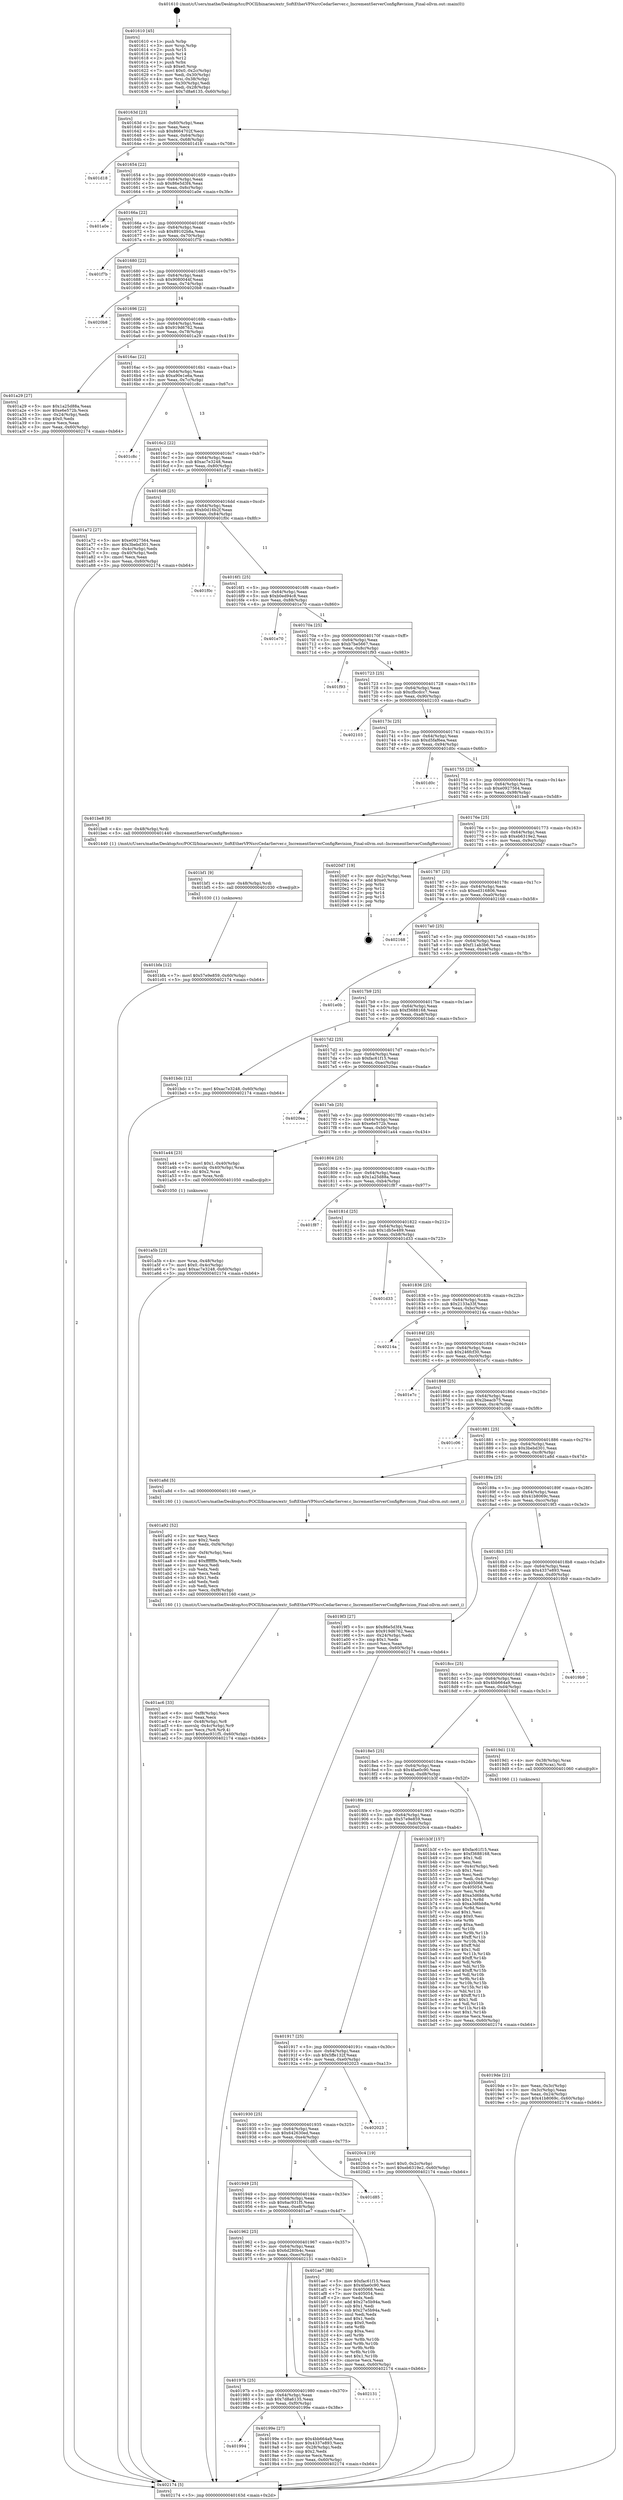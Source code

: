 digraph "0x401610" {
  label = "0x401610 (/mnt/c/Users/mathe/Desktop/tcc/POCII/binaries/extr_SoftEtherVPNsrcCedarServer.c_IncrementServerConfigRevision_Final-ollvm.out::main(0))"
  labelloc = "t"
  node[shape=record]

  Entry [label="",width=0.3,height=0.3,shape=circle,fillcolor=black,style=filled]
  "0x40163d" [label="{
     0x40163d [23]\l
     | [instrs]\l
     &nbsp;&nbsp;0x40163d \<+3\>: mov -0x60(%rbp),%eax\l
     &nbsp;&nbsp;0x401640 \<+2\>: mov %eax,%ecx\l
     &nbsp;&nbsp;0x401642 \<+6\>: sub $0x8664702f,%ecx\l
     &nbsp;&nbsp;0x401648 \<+3\>: mov %eax,-0x64(%rbp)\l
     &nbsp;&nbsp;0x40164b \<+3\>: mov %ecx,-0x68(%rbp)\l
     &nbsp;&nbsp;0x40164e \<+6\>: je 0000000000401d18 \<main+0x708\>\l
  }"]
  "0x401d18" [label="{
     0x401d18\l
  }", style=dashed]
  "0x401654" [label="{
     0x401654 [22]\l
     | [instrs]\l
     &nbsp;&nbsp;0x401654 \<+5\>: jmp 0000000000401659 \<main+0x49\>\l
     &nbsp;&nbsp;0x401659 \<+3\>: mov -0x64(%rbp),%eax\l
     &nbsp;&nbsp;0x40165c \<+5\>: sub $0x86e5d3f4,%eax\l
     &nbsp;&nbsp;0x401661 \<+3\>: mov %eax,-0x6c(%rbp)\l
     &nbsp;&nbsp;0x401664 \<+6\>: je 0000000000401a0e \<main+0x3fe\>\l
  }"]
  Exit [label="",width=0.3,height=0.3,shape=circle,fillcolor=black,style=filled,peripheries=2]
  "0x401a0e" [label="{
     0x401a0e\l
  }", style=dashed]
  "0x40166a" [label="{
     0x40166a [22]\l
     | [instrs]\l
     &nbsp;&nbsp;0x40166a \<+5\>: jmp 000000000040166f \<main+0x5f\>\l
     &nbsp;&nbsp;0x40166f \<+3\>: mov -0x64(%rbp),%eax\l
     &nbsp;&nbsp;0x401672 \<+5\>: sub $0x89102b8a,%eax\l
     &nbsp;&nbsp;0x401677 \<+3\>: mov %eax,-0x70(%rbp)\l
     &nbsp;&nbsp;0x40167a \<+6\>: je 0000000000401f7b \<main+0x96b\>\l
  }"]
  "0x401bfa" [label="{
     0x401bfa [12]\l
     | [instrs]\l
     &nbsp;&nbsp;0x401bfa \<+7\>: movl $0x57e9e859,-0x60(%rbp)\l
     &nbsp;&nbsp;0x401c01 \<+5\>: jmp 0000000000402174 \<main+0xb64\>\l
  }"]
  "0x401f7b" [label="{
     0x401f7b\l
  }", style=dashed]
  "0x401680" [label="{
     0x401680 [22]\l
     | [instrs]\l
     &nbsp;&nbsp;0x401680 \<+5\>: jmp 0000000000401685 \<main+0x75\>\l
     &nbsp;&nbsp;0x401685 \<+3\>: mov -0x64(%rbp),%eax\l
     &nbsp;&nbsp;0x401688 \<+5\>: sub $0x9080044f,%eax\l
     &nbsp;&nbsp;0x40168d \<+3\>: mov %eax,-0x74(%rbp)\l
     &nbsp;&nbsp;0x401690 \<+6\>: je 00000000004020b8 \<main+0xaa8\>\l
  }"]
  "0x401bf1" [label="{
     0x401bf1 [9]\l
     | [instrs]\l
     &nbsp;&nbsp;0x401bf1 \<+4\>: mov -0x48(%rbp),%rdi\l
     &nbsp;&nbsp;0x401bf5 \<+5\>: call 0000000000401030 \<free@plt\>\l
     | [calls]\l
     &nbsp;&nbsp;0x401030 \{1\} (unknown)\l
  }"]
  "0x4020b8" [label="{
     0x4020b8\l
  }", style=dashed]
  "0x401696" [label="{
     0x401696 [22]\l
     | [instrs]\l
     &nbsp;&nbsp;0x401696 \<+5\>: jmp 000000000040169b \<main+0x8b\>\l
     &nbsp;&nbsp;0x40169b \<+3\>: mov -0x64(%rbp),%eax\l
     &nbsp;&nbsp;0x40169e \<+5\>: sub $0x919d6762,%eax\l
     &nbsp;&nbsp;0x4016a3 \<+3\>: mov %eax,-0x78(%rbp)\l
     &nbsp;&nbsp;0x4016a6 \<+6\>: je 0000000000401a29 \<main+0x419\>\l
  }"]
  "0x401ac6" [label="{
     0x401ac6 [33]\l
     | [instrs]\l
     &nbsp;&nbsp;0x401ac6 \<+6\>: mov -0xf8(%rbp),%ecx\l
     &nbsp;&nbsp;0x401acc \<+3\>: imul %eax,%ecx\l
     &nbsp;&nbsp;0x401acf \<+4\>: mov -0x48(%rbp),%r8\l
     &nbsp;&nbsp;0x401ad3 \<+4\>: movslq -0x4c(%rbp),%r9\l
     &nbsp;&nbsp;0x401ad7 \<+4\>: mov %ecx,(%r8,%r9,4)\l
     &nbsp;&nbsp;0x401adb \<+7\>: movl $0x6ac931f5,-0x60(%rbp)\l
     &nbsp;&nbsp;0x401ae2 \<+5\>: jmp 0000000000402174 \<main+0xb64\>\l
  }"]
  "0x401a29" [label="{
     0x401a29 [27]\l
     | [instrs]\l
     &nbsp;&nbsp;0x401a29 \<+5\>: mov $0x1a25d88a,%eax\l
     &nbsp;&nbsp;0x401a2e \<+5\>: mov $0xe6e572b,%ecx\l
     &nbsp;&nbsp;0x401a33 \<+3\>: mov -0x24(%rbp),%edx\l
     &nbsp;&nbsp;0x401a36 \<+3\>: cmp $0x0,%edx\l
     &nbsp;&nbsp;0x401a39 \<+3\>: cmove %ecx,%eax\l
     &nbsp;&nbsp;0x401a3c \<+3\>: mov %eax,-0x60(%rbp)\l
     &nbsp;&nbsp;0x401a3f \<+5\>: jmp 0000000000402174 \<main+0xb64\>\l
  }"]
  "0x4016ac" [label="{
     0x4016ac [22]\l
     | [instrs]\l
     &nbsp;&nbsp;0x4016ac \<+5\>: jmp 00000000004016b1 \<main+0xa1\>\l
     &nbsp;&nbsp;0x4016b1 \<+3\>: mov -0x64(%rbp),%eax\l
     &nbsp;&nbsp;0x4016b4 \<+5\>: sub $0xa90e1e6a,%eax\l
     &nbsp;&nbsp;0x4016b9 \<+3\>: mov %eax,-0x7c(%rbp)\l
     &nbsp;&nbsp;0x4016bc \<+6\>: je 0000000000401c8c \<main+0x67c\>\l
  }"]
  "0x401a92" [label="{
     0x401a92 [52]\l
     | [instrs]\l
     &nbsp;&nbsp;0x401a92 \<+2\>: xor %ecx,%ecx\l
     &nbsp;&nbsp;0x401a94 \<+5\>: mov $0x2,%edx\l
     &nbsp;&nbsp;0x401a99 \<+6\>: mov %edx,-0xf4(%rbp)\l
     &nbsp;&nbsp;0x401a9f \<+1\>: cltd\l
     &nbsp;&nbsp;0x401aa0 \<+6\>: mov -0xf4(%rbp),%esi\l
     &nbsp;&nbsp;0x401aa6 \<+2\>: idiv %esi\l
     &nbsp;&nbsp;0x401aa8 \<+6\>: imul $0xfffffffe,%edx,%edx\l
     &nbsp;&nbsp;0x401aae \<+2\>: mov %ecx,%edi\l
     &nbsp;&nbsp;0x401ab0 \<+2\>: sub %edx,%edi\l
     &nbsp;&nbsp;0x401ab2 \<+2\>: mov %ecx,%edx\l
     &nbsp;&nbsp;0x401ab4 \<+3\>: sub $0x1,%edx\l
     &nbsp;&nbsp;0x401ab7 \<+2\>: add %edx,%edi\l
     &nbsp;&nbsp;0x401ab9 \<+2\>: sub %edi,%ecx\l
     &nbsp;&nbsp;0x401abb \<+6\>: mov %ecx,-0xf8(%rbp)\l
     &nbsp;&nbsp;0x401ac1 \<+5\>: call 0000000000401160 \<next_i\>\l
     | [calls]\l
     &nbsp;&nbsp;0x401160 \{1\} (/mnt/c/Users/mathe/Desktop/tcc/POCII/binaries/extr_SoftEtherVPNsrcCedarServer.c_IncrementServerConfigRevision_Final-ollvm.out::next_i)\l
  }"]
  "0x401c8c" [label="{
     0x401c8c\l
  }", style=dashed]
  "0x4016c2" [label="{
     0x4016c2 [22]\l
     | [instrs]\l
     &nbsp;&nbsp;0x4016c2 \<+5\>: jmp 00000000004016c7 \<main+0xb7\>\l
     &nbsp;&nbsp;0x4016c7 \<+3\>: mov -0x64(%rbp),%eax\l
     &nbsp;&nbsp;0x4016ca \<+5\>: sub $0xac7e3248,%eax\l
     &nbsp;&nbsp;0x4016cf \<+3\>: mov %eax,-0x80(%rbp)\l
     &nbsp;&nbsp;0x4016d2 \<+6\>: je 0000000000401a72 \<main+0x462\>\l
  }"]
  "0x401a5b" [label="{
     0x401a5b [23]\l
     | [instrs]\l
     &nbsp;&nbsp;0x401a5b \<+4\>: mov %rax,-0x48(%rbp)\l
     &nbsp;&nbsp;0x401a5f \<+7\>: movl $0x0,-0x4c(%rbp)\l
     &nbsp;&nbsp;0x401a66 \<+7\>: movl $0xac7e3248,-0x60(%rbp)\l
     &nbsp;&nbsp;0x401a6d \<+5\>: jmp 0000000000402174 \<main+0xb64\>\l
  }"]
  "0x401a72" [label="{
     0x401a72 [27]\l
     | [instrs]\l
     &nbsp;&nbsp;0x401a72 \<+5\>: mov $0xe0927564,%eax\l
     &nbsp;&nbsp;0x401a77 \<+5\>: mov $0x3bebd301,%ecx\l
     &nbsp;&nbsp;0x401a7c \<+3\>: mov -0x4c(%rbp),%edx\l
     &nbsp;&nbsp;0x401a7f \<+3\>: cmp -0x40(%rbp),%edx\l
     &nbsp;&nbsp;0x401a82 \<+3\>: cmovl %ecx,%eax\l
     &nbsp;&nbsp;0x401a85 \<+3\>: mov %eax,-0x60(%rbp)\l
     &nbsp;&nbsp;0x401a88 \<+5\>: jmp 0000000000402174 \<main+0xb64\>\l
  }"]
  "0x4016d8" [label="{
     0x4016d8 [25]\l
     | [instrs]\l
     &nbsp;&nbsp;0x4016d8 \<+5\>: jmp 00000000004016dd \<main+0xcd\>\l
     &nbsp;&nbsp;0x4016dd \<+3\>: mov -0x64(%rbp),%eax\l
     &nbsp;&nbsp;0x4016e0 \<+5\>: sub $0xb0d16b2f,%eax\l
     &nbsp;&nbsp;0x4016e5 \<+6\>: mov %eax,-0x84(%rbp)\l
     &nbsp;&nbsp;0x4016eb \<+6\>: je 0000000000401f0c \<main+0x8fc\>\l
  }"]
  "0x4019de" [label="{
     0x4019de [21]\l
     | [instrs]\l
     &nbsp;&nbsp;0x4019de \<+3\>: mov %eax,-0x3c(%rbp)\l
     &nbsp;&nbsp;0x4019e1 \<+3\>: mov -0x3c(%rbp),%eax\l
     &nbsp;&nbsp;0x4019e4 \<+3\>: mov %eax,-0x24(%rbp)\l
     &nbsp;&nbsp;0x4019e7 \<+7\>: movl $0x41b8069c,-0x60(%rbp)\l
     &nbsp;&nbsp;0x4019ee \<+5\>: jmp 0000000000402174 \<main+0xb64\>\l
  }"]
  "0x401f0c" [label="{
     0x401f0c\l
  }", style=dashed]
  "0x4016f1" [label="{
     0x4016f1 [25]\l
     | [instrs]\l
     &nbsp;&nbsp;0x4016f1 \<+5\>: jmp 00000000004016f6 \<main+0xe6\>\l
     &nbsp;&nbsp;0x4016f6 \<+3\>: mov -0x64(%rbp),%eax\l
     &nbsp;&nbsp;0x4016f9 \<+5\>: sub $0xb0ed94c8,%eax\l
     &nbsp;&nbsp;0x4016fe \<+6\>: mov %eax,-0x88(%rbp)\l
     &nbsp;&nbsp;0x401704 \<+6\>: je 0000000000401e70 \<main+0x860\>\l
  }"]
  "0x401610" [label="{
     0x401610 [45]\l
     | [instrs]\l
     &nbsp;&nbsp;0x401610 \<+1\>: push %rbp\l
     &nbsp;&nbsp;0x401611 \<+3\>: mov %rsp,%rbp\l
     &nbsp;&nbsp;0x401614 \<+2\>: push %r15\l
     &nbsp;&nbsp;0x401616 \<+2\>: push %r14\l
     &nbsp;&nbsp;0x401618 \<+2\>: push %r12\l
     &nbsp;&nbsp;0x40161a \<+1\>: push %rbx\l
     &nbsp;&nbsp;0x40161b \<+7\>: sub $0xe0,%rsp\l
     &nbsp;&nbsp;0x401622 \<+7\>: movl $0x0,-0x2c(%rbp)\l
     &nbsp;&nbsp;0x401629 \<+3\>: mov %edi,-0x30(%rbp)\l
     &nbsp;&nbsp;0x40162c \<+4\>: mov %rsi,-0x38(%rbp)\l
     &nbsp;&nbsp;0x401630 \<+3\>: mov -0x30(%rbp),%edi\l
     &nbsp;&nbsp;0x401633 \<+3\>: mov %edi,-0x28(%rbp)\l
     &nbsp;&nbsp;0x401636 \<+7\>: movl $0x7d8a6135,-0x60(%rbp)\l
  }"]
  "0x401e70" [label="{
     0x401e70\l
  }", style=dashed]
  "0x40170a" [label="{
     0x40170a [25]\l
     | [instrs]\l
     &nbsp;&nbsp;0x40170a \<+5\>: jmp 000000000040170f \<main+0xff\>\l
     &nbsp;&nbsp;0x40170f \<+3\>: mov -0x64(%rbp),%eax\l
     &nbsp;&nbsp;0x401712 \<+5\>: sub $0xb7be5667,%eax\l
     &nbsp;&nbsp;0x401717 \<+6\>: mov %eax,-0x8c(%rbp)\l
     &nbsp;&nbsp;0x40171d \<+6\>: je 0000000000401f93 \<main+0x983\>\l
  }"]
  "0x402174" [label="{
     0x402174 [5]\l
     | [instrs]\l
     &nbsp;&nbsp;0x402174 \<+5\>: jmp 000000000040163d \<main+0x2d\>\l
  }"]
  "0x401f93" [label="{
     0x401f93\l
  }", style=dashed]
  "0x401723" [label="{
     0x401723 [25]\l
     | [instrs]\l
     &nbsp;&nbsp;0x401723 \<+5\>: jmp 0000000000401728 \<main+0x118\>\l
     &nbsp;&nbsp;0x401728 \<+3\>: mov -0x64(%rbp),%eax\l
     &nbsp;&nbsp;0x40172b \<+5\>: sub $0xcfbcdcc7,%eax\l
     &nbsp;&nbsp;0x401730 \<+6\>: mov %eax,-0x90(%rbp)\l
     &nbsp;&nbsp;0x401736 \<+6\>: je 0000000000402103 \<main+0xaf3\>\l
  }"]
  "0x401994" [label="{
     0x401994\l
  }", style=dashed]
  "0x402103" [label="{
     0x402103\l
  }", style=dashed]
  "0x40173c" [label="{
     0x40173c [25]\l
     | [instrs]\l
     &nbsp;&nbsp;0x40173c \<+5\>: jmp 0000000000401741 \<main+0x131\>\l
     &nbsp;&nbsp;0x401741 \<+3\>: mov -0x64(%rbp),%eax\l
     &nbsp;&nbsp;0x401744 \<+5\>: sub $0xd5faf6ea,%eax\l
     &nbsp;&nbsp;0x401749 \<+6\>: mov %eax,-0x94(%rbp)\l
     &nbsp;&nbsp;0x40174f \<+6\>: je 0000000000401d0c \<main+0x6fc\>\l
  }"]
  "0x40199e" [label="{
     0x40199e [27]\l
     | [instrs]\l
     &nbsp;&nbsp;0x40199e \<+5\>: mov $0x4bb664a9,%eax\l
     &nbsp;&nbsp;0x4019a3 \<+5\>: mov $0x4337e893,%ecx\l
     &nbsp;&nbsp;0x4019a8 \<+3\>: mov -0x28(%rbp),%edx\l
     &nbsp;&nbsp;0x4019ab \<+3\>: cmp $0x2,%edx\l
     &nbsp;&nbsp;0x4019ae \<+3\>: cmovne %ecx,%eax\l
     &nbsp;&nbsp;0x4019b1 \<+3\>: mov %eax,-0x60(%rbp)\l
     &nbsp;&nbsp;0x4019b4 \<+5\>: jmp 0000000000402174 \<main+0xb64\>\l
  }"]
  "0x401d0c" [label="{
     0x401d0c\l
  }", style=dashed]
  "0x401755" [label="{
     0x401755 [25]\l
     | [instrs]\l
     &nbsp;&nbsp;0x401755 \<+5\>: jmp 000000000040175a \<main+0x14a\>\l
     &nbsp;&nbsp;0x40175a \<+3\>: mov -0x64(%rbp),%eax\l
     &nbsp;&nbsp;0x40175d \<+5\>: sub $0xe0927564,%eax\l
     &nbsp;&nbsp;0x401762 \<+6\>: mov %eax,-0x98(%rbp)\l
     &nbsp;&nbsp;0x401768 \<+6\>: je 0000000000401be8 \<main+0x5d8\>\l
  }"]
  "0x40197b" [label="{
     0x40197b [25]\l
     | [instrs]\l
     &nbsp;&nbsp;0x40197b \<+5\>: jmp 0000000000401980 \<main+0x370\>\l
     &nbsp;&nbsp;0x401980 \<+3\>: mov -0x64(%rbp),%eax\l
     &nbsp;&nbsp;0x401983 \<+5\>: sub $0x7d8a6135,%eax\l
     &nbsp;&nbsp;0x401988 \<+6\>: mov %eax,-0xf0(%rbp)\l
     &nbsp;&nbsp;0x40198e \<+6\>: je 000000000040199e \<main+0x38e\>\l
  }"]
  "0x401be8" [label="{
     0x401be8 [9]\l
     | [instrs]\l
     &nbsp;&nbsp;0x401be8 \<+4\>: mov -0x48(%rbp),%rdi\l
     &nbsp;&nbsp;0x401bec \<+5\>: call 0000000000401440 \<IncrementServerConfigRevision\>\l
     | [calls]\l
     &nbsp;&nbsp;0x401440 \{1\} (/mnt/c/Users/mathe/Desktop/tcc/POCII/binaries/extr_SoftEtherVPNsrcCedarServer.c_IncrementServerConfigRevision_Final-ollvm.out::IncrementServerConfigRevision)\l
  }"]
  "0x40176e" [label="{
     0x40176e [25]\l
     | [instrs]\l
     &nbsp;&nbsp;0x40176e \<+5\>: jmp 0000000000401773 \<main+0x163\>\l
     &nbsp;&nbsp;0x401773 \<+3\>: mov -0x64(%rbp),%eax\l
     &nbsp;&nbsp;0x401776 \<+5\>: sub $0xeb6319e2,%eax\l
     &nbsp;&nbsp;0x40177b \<+6\>: mov %eax,-0x9c(%rbp)\l
     &nbsp;&nbsp;0x401781 \<+6\>: je 00000000004020d7 \<main+0xac7\>\l
  }"]
  "0x402131" [label="{
     0x402131\l
  }", style=dashed]
  "0x4020d7" [label="{
     0x4020d7 [19]\l
     | [instrs]\l
     &nbsp;&nbsp;0x4020d7 \<+3\>: mov -0x2c(%rbp),%eax\l
     &nbsp;&nbsp;0x4020da \<+7\>: add $0xe0,%rsp\l
     &nbsp;&nbsp;0x4020e1 \<+1\>: pop %rbx\l
     &nbsp;&nbsp;0x4020e2 \<+2\>: pop %r12\l
     &nbsp;&nbsp;0x4020e4 \<+2\>: pop %r14\l
     &nbsp;&nbsp;0x4020e6 \<+2\>: pop %r15\l
     &nbsp;&nbsp;0x4020e8 \<+1\>: pop %rbp\l
     &nbsp;&nbsp;0x4020e9 \<+1\>: ret\l
  }"]
  "0x401787" [label="{
     0x401787 [25]\l
     | [instrs]\l
     &nbsp;&nbsp;0x401787 \<+5\>: jmp 000000000040178c \<main+0x17c\>\l
     &nbsp;&nbsp;0x40178c \<+3\>: mov -0x64(%rbp),%eax\l
     &nbsp;&nbsp;0x40178f \<+5\>: sub $0xed316806,%eax\l
     &nbsp;&nbsp;0x401794 \<+6\>: mov %eax,-0xa0(%rbp)\l
     &nbsp;&nbsp;0x40179a \<+6\>: je 0000000000402168 \<main+0xb58\>\l
  }"]
  "0x401962" [label="{
     0x401962 [25]\l
     | [instrs]\l
     &nbsp;&nbsp;0x401962 \<+5\>: jmp 0000000000401967 \<main+0x357\>\l
     &nbsp;&nbsp;0x401967 \<+3\>: mov -0x64(%rbp),%eax\l
     &nbsp;&nbsp;0x40196a \<+5\>: sub $0x6d280b4c,%eax\l
     &nbsp;&nbsp;0x40196f \<+6\>: mov %eax,-0xec(%rbp)\l
     &nbsp;&nbsp;0x401975 \<+6\>: je 0000000000402131 \<main+0xb21\>\l
  }"]
  "0x402168" [label="{
     0x402168\l
  }", style=dashed]
  "0x4017a0" [label="{
     0x4017a0 [25]\l
     | [instrs]\l
     &nbsp;&nbsp;0x4017a0 \<+5\>: jmp 00000000004017a5 \<main+0x195\>\l
     &nbsp;&nbsp;0x4017a5 \<+3\>: mov -0x64(%rbp),%eax\l
     &nbsp;&nbsp;0x4017a8 \<+5\>: sub $0xf11ab3b6,%eax\l
     &nbsp;&nbsp;0x4017ad \<+6\>: mov %eax,-0xa4(%rbp)\l
     &nbsp;&nbsp;0x4017b3 \<+6\>: je 0000000000401e0b \<main+0x7fb\>\l
  }"]
  "0x401ae7" [label="{
     0x401ae7 [88]\l
     | [instrs]\l
     &nbsp;&nbsp;0x401ae7 \<+5\>: mov $0xfac61f15,%eax\l
     &nbsp;&nbsp;0x401aec \<+5\>: mov $0x4fae0c90,%ecx\l
     &nbsp;&nbsp;0x401af1 \<+7\>: mov 0x405068,%edx\l
     &nbsp;&nbsp;0x401af8 \<+7\>: mov 0x405054,%esi\l
     &nbsp;&nbsp;0x401aff \<+2\>: mov %edx,%edi\l
     &nbsp;&nbsp;0x401b01 \<+6\>: add $0x27e5b94a,%edi\l
     &nbsp;&nbsp;0x401b07 \<+3\>: sub $0x1,%edi\l
     &nbsp;&nbsp;0x401b0a \<+6\>: sub $0x27e5b94a,%edi\l
     &nbsp;&nbsp;0x401b10 \<+3\>: imul %edi,%edx\l
     &nbsp;&nbsp;0x401b13 \<+3\>: and $0x1,%edx\l
     &nbsp;&nbsp;0x401b16 \<+3\>: cmp $0x0,%edx\l
     &nbsp;&nbsp;0x401b19 \<+4\>: sete %r8b\l
     &nbsp;&nbsp;0x401b1d \<+3\>: cmp $0xa,%esi\l
     &nbsp;&nbsp;0x401b20 \<+4\>: setl %r9b\l
     &nbsp;&nbsp;0x401b24 \<+3\>: mov %r8b,%r10b\l
     &nbsp;&nbsp;0x401b27 \<+3\>: and %r9b,%r10b\l
     &nbsp;&nbsp;0x401b2a \<+3\>: xor %r9b,%r8b\l
     &nbsp;&nbsp;0x401b2d \<+3\>: or %r8b,%r10b\l
     &nbsp;&nbsp;0x401b30 \<+4\>: test $0x1,%r10b\l
     &nbsp;&nbsp;0x401b34 \<+3\>: cmovne %ecx,%eax\l
     &nbsp;&nbsp;0x401b37 \<+3\>: mov %eax,-0x60(%rbp)\l
     &nbsp;&nbsp;0x401b3a \<+5\>: jmp 0000000000402174 \<main+0xb64\>\l
  }"]
  "0x401e0b" [label="{
     0x401e0b\l
  }", style=dashed]
  "0x4017b9" [label="{
     0x4017b9 [25]\l
     | [instrs]\l
     &nbsp;&nbsp;0x4017b9 \<+5\>: jmp 00000000004017be \<main+0x1ae\>\l
     &nbsp;&nbsp;0x4017be \<+3\>: mov -0x64(%rbp),%eax\l
     &nbsp;&nbsp;0x4017c1 \<+5\>: sub $0xf3688168,%eax\l
     &nbsp;&nbsp;0x4017c6 \<+6\>: mov %eax,-0xa8(%rbp)\l
     &nbsp;&nbsp;0x4017cc \<+6\>: je 0000000000401bdc \<main+0x5cc\>\l
  }"]
  "0x401949" [label="{
     0x401949 [25]\l
     | [instrs]\l
     &nbsp;&nbsp;0x401949 \<+5\>: jmp 000000000040194e \<main+0x33e\>\l
     &nbsp;&nbsp;0x40194e \<+3\>: mov -0x64(%rbp),%eax\l
     &nbsp;&nbsp;0x401951 \<+5\>: sub $0x6ac931f5,%eax\l
     &nbsp;&nbsp;0x401956 \<+6\>: mov %eax,-0xe8(%rbp)\l
     &nbsp;&nbsp;0x40195c \<+6\>: je 0000000000401ae7 \<main+0x4d7\>\l
  }"]
  "0x401bdc" [label="{
     0x401bdc [12]\l
     | [instrs]\l
     &nbsp;&nbsp;0x401bdc \<+7\>: movl $0xac7e3248,-0x60(%rbp)\l
     &nbsp;&nbsp;0x401be3 \<+5\>: jmp 0000000000402174 \<main+0xb64\>\l
  }"]
  "0x4017d2" [label="{
     0x4017d2 [25]\l
     | [instrs]\l
     &nbsp;&nbsp;0x4017d2 \<+5\>: jmp 00000000004017d7 \<main+0x1c7\>\l
     &nbsp;&nbsp;0x4017d7 \<+3\>: mov -0x64(%rbp),%eax\l
     &nbsp;&nbsp;0x4017da \<+5\>: sub $0xfac61f15,%eax\l
     &nbsp;&nbsp;0x4017df \<+6\>: mov %eax,-0xac(%rbp)\l
     &nbsp;&nbsp;0x4017e5 \<+6\>: je 00000000004020ea \<main+0xada\>\l
  }"]
  "0x401d85" [label="{
     0x401d85\l
  }", style=dashed]
  "0x4020ea" [label="{
     0x4020ea\l
  }", style=dashed]
  "0x4017eb" [label="{
     0x4017eb [25]\l
     | [instrs]\l
     &nbsp;&nbsp;0x4017eb \<+5\>: jmp 00000000004017f0 \<main+0x1e0\>\l
     &nbsp;&nbsp;0x4017f0 \<+3\>: mov -0x64(%rbp),%eax\l
     &nbsp;&nbsp;0x4017f3 \<+5\>: sub $0xe6e572b,%eax\l
     &nbsp;&nbsp;0x4017f8 \<+6\>: mov %eax,-0xb0(%rbp)\l
     &nbsp;&nbsp;0x4017fe \<+6\>: je 0000000000401a44 \<main+0x434\>\l
  }"]
  "0x401930" [label="{
     0x401930 [25]\l
     | [instrs]\l
     &nbsp;&nbsp;0x401930 \<+5\>: jmp 0000000000401935 \<main+0x325\>\l
     &nbsp;&nbsp;0x401935 \<+3\>: mov -0x64(%rbp),%eax\l
     &nbsp;&nbsp;0x401938 \<+5\>: sub $0x642630ed,%eax\l
     &nbsp;&nbsp;0x40193d \<+6\>: mov %eax,-0xe4(%rbp)\l
     &nbsp;&nbsp;0x401943 \<+6\>: je 0000000000401d85 \<main+0x775\>\l
  }"]
  "0x401a44" [label="{
     0x401a44 [23]\l
     | [instrs]\l
     &nbsp;&nbsp;0x401a44 \<+7\>: movl $0x1,-0x40(%rbp)\l
     &nbsp;&nbsp;0x401a4b \<+4\>: movslq -0x40(%rbp),%rax\l
     &nbsp;&nbsp;0x401a4f \<+4\>: shl $0x2,%rax\l
     &nbsp;&nbsp;0x401a53 \<+3\>: mov %rax,%rdi\l
     &nbsp;&nbsp;0x401a56 \<+5\>: call 0000000000401050 \<malloc@plt\>\l
     | [calls]\l
     &nbsp;&nbsp;0x401050 \{1\} (unknown)\l
  }"]
  "0x401804" [label="{
     0x401804 [25]\l
     | [instrs]\l
     &nbsp;&nbsp;0x401804 \<+5\>: jmp 0000000000401809 \<main+0x1f9\>\l
     &nbsp;&nbsp;0x401809 \<+3\>: mov -0x64(%rbp),%eax\l
     &nbsp;&nbsp;0x40180c \<+5\>: sub $0x1a25d88a,%eax\l
     &nbsp;&nbsp;0x401811 \<+6\>: mov %eax,-0xb4(%rbp)\l
     &nbsp;&nbsp;0x401817 \<+6\>: je 0000000000401f87 \<main+0x977\>\l
  }"]
  "0x402023" [label="{
     0x402023\l
  }", style=dashed]
  "0x401f87" [label="{
     0x401f87\l
  }", style=dashed]
  "0x40181d" [label="{
     0x40181d [25]\l
     | [instrs]\l
     &nbsp;&nbsp;0x40181d \<+5\>: jmp 0000000000401822 \<main+0x212\>\l
     &nbsp;&nbsp;0x401822 \<+3\>: mov -0x64(%rbp),%eax\l
     &nbsp;&nbsp;0x401825 \<+5\>: sub $0x1db5e489,%eax\l
     &nbsp;&nbsp;0x40182a \<+6\>: mov %eax,-0xb8(%rbp)\l
     &nbsp;&nbsp;0x401830 \<+6\>: je 0000000000401d33 \<main+0x723\>\l
  }"]
  "0x401917" [label="{
     0x401917 [25]\l
     | [instrs]\l
     &nbsp;&nbsp;0x401917 \<+5\>: jmp 000000000040191c \<main+0x30c\>\l
     &nbsp;&nbsp;0x40191c \<+3\>: mov -0x64(%rbp),%eax\l
     &nbsp;&nbsp;0x40191f \<+5\>: sub $0x5ffe132f,%eax\l
     &nbsp;&nbsp;0x401924 \<+6\>: mov %eax,-0xe0(%rbp)\l
     &nbsp;&nbsp;0x40192a \<+6\>: je 0000000000402023 \<main+0xa13\>\l
  }"]
  "0x401d33" [label="{
     0x401d33\l
  }", style=dashed]
  "0x401836" [label="{
     0x401836 [25]\l
     | [instrs]\l
     &nbsp;&nbsp;0x401836 \<+5\>: jmp 000000000040183b \<main+0x22b\>\l
     &nbsp;&nbsp;0x40183b \<+3\>: mov -0x64(%rbp),%eax\l
     &nbsp;&nbsp;0x40183e \<+5\>: sub $0x2133a33f,%eax\l
     &nbsp;&nbsp;0x401843 \<+6\>: mov %eax,-0xbc(%rbp)\l
     &nbsp;&nbsp;0x401849 \<+6\>: je 000000000040214a \<main+0xb3a\>\l
  }"]
  "0x4020c4" [label="{
     0x4020c4 [19]\l
     | [instrs]\l
     &nbsp;&nbsp;0x4020c4 \<+7\>: movl $0x0,-0x2c(%rbp)\l
     &nbsp;&nbsp;0x4020cb \<+7\>: movl $0xeb6319e2,-0x60(%rbp)\l
     &nbsp;&nbsp;0x4020d2 \<+5\>: jmp 0000000000402174 \<main+0xb64\>\l
  }"]
  "0x40214a" [label="{
     0x40214a\l
  }", style=dashed]
  "0x40184f" [label="{
     0x40184f [25]\l
     | [instrs]\l
     &nbsp;&nbsp;0x40184f \<+5\>: jmp 0000000000401854 \<main+0x244\>\l
     &nbsp;&nbsp;0x401854 \<+3\>: mov -0x64(%rbp),%eax\l
     &nbsp;&nbsp;0x401857 \<+5\>: sub $0x246fcf30,%eax\l
     &nbsp;&nbsp;0x40185c \<+6\>: mov %eax,-0xc0(%rbp)\l
     &nbsp;&nbsp;0x401862 \<+6\>: je 0000000000401e7c \<main+0x86c\>\l
  }"]
  "0x4018fe" [label="{
     0x4018fe [25]\l
     | [instrs]\l
     &nbsp;&nbsp;0x4018fe \<+5\>: jmp 0000000000401903 \<main+0x2f3\>\l
     &nbsp;&nbsp;0x401903 \<+3\>: mov -0x64(%rbp),%eax\l
     &nbsp;&nbsp;0x401906 \<+5\>: sub $0x57e9e859,%eax\l
     &nbsp;&nbsp;0x40190b \<+6\>: mov %eax,-0xdc(%rbp)\l
     &nbsp;&nbsp;0x401911 \<+6\>: je 00000000004020c4 \<main+0xab4\>\l
  }"]
  "0x401e7c" [label="{
     0x401e7c\l
  }", style=dashed]
  "0x401868" [label="{
     0x401868 [25]\l
     | [instrs]\l
     &nbsp;&nbsp;0x401868 \<+5\>: jmp 000000000040186d \<main+0x25d\>\l
     &nbsp;&nbsp;0x40186d \<+3\>: mov -0x64(%rbp),%eax\l
     &nbsp;&nbsp;0x401870 \<+5\>: sub $0x2beacb75,%eax\l
     &nbsp;&nbsp;0x401875 \<+6\>: mov %eax,-0xc4(%rbp)\l
     &nbsp;&nbsp;0x40187b \<+6\>: je 0000000000401c06 \<main+0x5f6\>\l
  }"]
  "0x401b3f" [label="{
     0x401b3f [157]\l
     | [instrs]\l
     &nbsp;&nbsp;0x401b3f \<+5\>: mov $0xfac61f15,%eax\l
     &nbsp;&nbsp;0x401b44 \<+5\>: mov $0xf3688168,%ecx\l
     &nbsp;&nbsp;0x401b49 \<+2\>: mov $0x1,%dl\l
     &nbsp;&nbsp;0x401b4b \<+2\>: xor %esi,%esi\l
     &nbsp;&nbsp;0x401b4d \<+3\>: mov -0x4c(%rbp),%edi\l
     &nbsp;&nbsp;0x401b50 \<+3\>: sub $0x1,%esi\l
     &nbsp;&nbsp;0x401b53 \<+2\>: sub %esi,%edi\l
     &nbsp;&nbsp;0x401b55 \<+3\>: mov %edi,-0x4c(%rbp)\l
     &nbsp;&nbsp;0x401b58 \<+7\>: mov 0x405068,%esi\l
     &nbsp;&nbsp;0x401b5f \<+7\>: mov 0x405054,%edi\l
     &nbsp;&nbsp;0x401b66 \<+3\>: mov %esi,%r8d\l
     &nbsp;&nbsp;0x401b69 \<+7\>: add $0xa3d6bb8a,%r8d\l
     &nbsp;&nbsp;0x401b70 \<+4\>: sub $0x1,%r8d\l
     &nbsp;&nbsp;0x401b74 \<+7\>: sub $0xa3d6bb8a,%r8d\l
     &nbsp;&nbsp;0x401b7b \<+4\>: imul %r8d,%esi\l
     &nbsp;&nbsp;0x401b7f \<+3\>: and $0x1,%esi\l
     &nbsp;&nbsp;0x401b82 \<+3\>: cmp $0x0,%esi\l
     &nbsp;&nbsp;0x401b85 \<+4\>: sete %r9b\l
     &nbsp;&nbsp;0x401b89 \<+3\>: cmp $0xa,%edi\l
     &nbsp;&nbsp;0x401b8c \<+4\>: setl %r10b\l
     &nbsp;&nbsp;0x401b90 \<+3\>: mov %r9b,%r11b\l
     &nbsp;&nbsp;0x401b93 \<+4\>: xor $0xff,%r11b\l
     &nbsp;&nbsp;0x401b97 \<+3\>: mov %r10b,%bl\l
     &nbsp;&nbsp;0x401b9a \<+3\>: xor $0xff,%bl\l
     &nbsp;&nbsp;0x401b9d \<+3\>: xor $0x1,%dl\l
     &nbsp;&nbsp;0x401ba0 \<+3\>: mov %r11b,%r14b\l
     &nbsp;&nbsp;0x401ba3 \<+4\>: and $0xff,%r14b\l
     &nbsp;&nbsp;0x401ba7 \<+3\>: and %dl,%r9b\l
     &nbsp;&nbsp;0x401baa \<+3\>: mov %bl,%r15b\l
     &nbsp;&nbsp;0x401bad \<+4\>: and $0xff,%r15b\l
     &nbsp;&nbsp;0x401bb1 \<+3\>: and %dl,%r10b\l
     &nbsp;&nbsp;0x401bb4 \<+3\>: or %r9b,%r14b\l
     &nbsp;&nbsp;0x401bb7 \<+3\>: or %r10b,%r15b\l
     &nbsp;&nbsp;0x401bba \<+3\>: xor %r15b,%r14b\l
     &nbsp;&nbsp;0x401bbd \<+3\>: or %bl,%r11b\l
     &nbsp;&nbsp;0x401bc0 \<+4\>: xor $0xff,%r11b\l
     &nbsp;&nbsp;0x401bc4 \<+3\>: or $0x1,%dl\l
     &nbsp;&nbsp;0x401bc7 \<+3\>: and %dl,%r11b\l
     &nbsp;&nbsp;0x401bca \<+3\>: or %r11b,%r14b\l
     &nbsp;&nbsp;0x401bcd \<+4\>: test $0x1,%r14b\l
     &nbsp;&nbsp;0x401bd1 \<+3\>: cmovne %ecx,%eax\l
     &nbsp;&nbsp;0x401bd4 \<+3\>: mov %eax,-0x60(%rbp)\l
     &nbsp;&nbsp;0x401bd7 \<+5\>: jmp 0000000000402174 \<main+0xb64\>\l
  }"]
  "0x401c06" [label="{
     0x401c06\l
  }", style=dashed]
  "0x401881" [label="{
     0x401881 [25]\l
     | [instrs]\l
     &nbsp;&nbsp;0x401881 \<+5\>: jmp 0000000000401886 \<main+0x276\>\l
     &nbsp;&nbsp;0x401886 \<+3\>: mov -0x64(%rbp),%eax\l
     &nbsp;&nbsp;0x401889 \<+5\>: sub $0x3bebd301,%eax\l
     &nbsp;&nbsp;0x40188e \<+6\>: mov %eax,-0xc8(%rbp)\l
     &nbsp;&nbsp;0x401894 \<+6\>: je 0000000000401a8d \<main+0x47d\>\l
  }"]
  "0x4018e5" [label="{
     0x4018e5 [25]\l
     | [instrs]\l
     &nbsp;&nbsp;0x4018e5 \<+5\>: jmp 00000000004018ea \<main+0x2da\>\l
     &nbsp;&nbsp;0x4018ea \<+3\>: mov -0x64(%rbp),%eax\l
     &nbsp;&nbsp;0x4018ed \<+5\>: sub $0x4fae0c90,%eax\l
     &nbsp;&nbsp;0x4018f2 \<+6\>: mov %eax,-0xd8(%rbp)\l
     &nbsp;&nbsp;0x4018f8 \<+6\>: je 0000000000401b3f \<main+0x52f\>\l
  }"]
  "0x401a8d" [label="{
     0x401a8d [5]\l
     | [instrs]\l
     &nbsp;&nbsp;0x401a8d \<+5\>: call 0000000000401160 \<next_i\>\l
     | [calls]\l
     &nbsp;&nbsp;0x401160 \{1\} (/mnt/c/Users/mathe/Desktop/tcc/POCII/binaries/extr_SoftEtherVPNsrcCedarServer.c_IncrementServerConfigRevision_Final-ollvm.out::next_i)\l
  }"]
  "0x40189a" [label="{
     0x40189a [25]\l
     | [instrs]\l
     &nbsp;&nbsp;0x40189a \<+5\>: jmp 000000000040189f \<main+0x28f\>\l
     &nbsp;&nbsp;0x40189f \<+3\>: mov -0x64(%rbp),%eax\l
     &nbsp;&nbsp;0x4018a2 \<+5\>: sub $0x41b8069c,%eax\l
     &nbsp;&nbsp;0x4018a7 \<+6\>: mov %eax,-0xcc(%rbp)\l
     &nbsp;&nbsp;0x4018ad \<+6\>: je 00000000004019f3 \<main+0x3e3\>\l
  }"]
  "0x4019d1" [label="{
     0x4019d1 [13]\l
     | [instrs]\l
     &nbsp;&nbsp;0x4019d1 \<+4\>: mov -0x38(%rbp),%rax\l
     &nbsp;&nbsp;0x4019d5 \<+4\>: mov 0x8(%rax),%rdi\l
     &nbsp;&nbsp;0x4019d9 \<+5\>: call 0000000000401060 \<atoi@plt\>\l
     | [calls]\l
     &nbsp;&nbsp;0x401060 \{1\} (unknown)\l
  }"]
  "0x4019f3" [label="{
     0x4019f3 [27]\l
     | [instrs]\l
     &nbsp;&nbsp;0x4019f3 \<+5\>: mov $0x86e5d3f4,%eax\l
     &nbsp;&nbsp;0x4019f8 \<+5\>: mov $0x919d6762,%ecx\l
     &nbsp;&nbsp;0x4019fd \<+3\>: mov -0x24(%rbp),%edx\l
     &nbsp;&nbsp;0x401a00 \<+3\>: cmp $0x1,%edx\l
     &nbsp;&nbsp;0x401a03 \<+3\>: cmovl %ecx,%eax\l
     &nbsp;&nbsp;0x401a06 \<+3\>: mov %eax,-0x60(%rbp)\l
     &nbsp;&nbsp;0x401a09 \<+5\>: jmp 0000000000402174 \<main+0xb64\>\l
  }"]
  "0x4018b3" [label="{
     0x4018b3 [25]\l
     | [instrs]\l
     &nbsp;&nbsp;0x4018b3 \<+5\>: jmp 00000000004018b8 \<main+0x2a8\>\l
     &nbsp;&nbsp;0x4018b8 \<+3\>: mov -0x64(%rbp),%eax\l
     &nbsp;&nbsp;0x4018bb \<+5\>: sub $0x4337e893,%eax\l
     &nbsp;&nbsp;0x4018c0 \<+6\>: mov %eax,-0xd0(%rbp)\l
     &nbsp;&nbsp;0x4018c6 \<+6\>: je 00000000004019b9 \<main+0x3a9\>\l
  }"]
  "0x4018cc" [label="{
     0x4018cc [25]\l
     | [instrs]\l
     &nbsp;&nbsp;0x4018cc \<+5\>: jmp 00000000004018d1 \<main+0x2c1\>\l
     &nbsp;&nbsp;0x4018d1 \<+3\>: mov -0x64(%rbp),%eax\l
     &nbsp;&nbsp;0x4018d4 \<+5\>: sub $0x4bb664a9,%eax\l
     &nbsp;&nbsp;0x4018d9 \<+6\>: mov %eax,-0xd4(%rbp)\l
     &nbsp;&nbsp;0x4018df \<+6\>: je 00000000004019d1 \<main+0x3c1\>\l
  }"]
  "0x4019b9" [label="{
     0x4019b9\l
  }", style=dashed]
  Entry -> "0x401610" [label=" 1"]
  "0x40163d" -> "0x401d18" [label=" 0"]
  "0x40163d" -> "0x401654" [label=" 14"]
  "0x4020d7" -> Exit [label=" 1"]
  "0x401654" -> "0x401a0e" [label=" 0"]
  "0x401654" -> "0x40166a" [label=" 14"]
  "0x4020c4" -> "0x402174" [label=" 1"]
  "0x40166a" -> "0x401f7b" [label=" 0"]
  "0x40166a" -> "0x401680" [label=" 14"]
  "0x401bfa" -> "0x402174" [label=" 1"]
  "0x401680" -> "0x4020b8" [label=" 0"]
  "0x401680" -> "0x401696" [label=" 14"]
  "0x401bf1" -> "0x401bfa" [label=" 1"]
  "0x401696" -> "0x401a29" [label=" 1"]
  "0x401696" -> "0x4016ac" [label=" 13"]
  "0x401be8" -> "0x401bf1" [label=" 1"]
  "0x4016ac" -> "0x401c8c" [label=" 0"]
  "0x4016ac" -> "0x4016c2" [label=" 13"]
  "0x401bdc" -> "0x402174" [label=" 1"]
  "0x4016c2" -> "0x401a72" [label=" 2"]
  "0x4016c2" -> "0x4016d8" [label=" 11"]
  "0x401b3f" -> "0x402174" [label=" 1"]
  "0x4016d8" -> "0x401f0c" [label=" 0"]
  "0x4016d8" -> "0x4016f1" [label=" 11"]
  "0x401ae7" -> "0x402174" [label=" 1"]
  "0x4016f1" -> "0x401e70" [label=" 0"]
  "0x4016f1" -> "0x40170a" [label=" 11"]
  "0x401ac6" -> "0x402174" [label=" 1"]
  "0x40170a" -> "0x401f93" [label=" 0"]
  "0x40170a" -> "0x401723" [label=" 11"]
  "0x401a92" -> "0x401ac6" [label=" 1"]
  "0x401723" -> "0x402103" [label=" 0"]
  "0x401723" -> "0x40173c" [label=" 11"]
  "0x401a8d" -> "0x401a92" [label=" 1"]
  "0x40173c" -> "0x401d0c" [label=" 0"]
  "0x40173c" -> "0x401755" [label=" 11"]
  "0x401a72" -> "0x402174" [label=" 2"]
  "0x401755" -> "0x401be8" [label=" 1"]
  "0x401755" -> "0x40176e" [label=" 10"]
  "0x401a44" -> "0x401a5b" [label=" 1"]
  "0x40176e" -> "0x4020d7" [label=" 1"]
  "0x40176e" -> "0x401787" [label=" 9"]
  "0x401a29" -> "0x402174" [label=" 1"]
  "0x401787" -> "0x402168" [label=" 0"]
  "0x401787" -> "0x4017a0" [label=" 9"]
  "0x4019de" -> "0x402174" [label=" 1"]
  "0x4017a0" -> "0x401e0b" [label=" 0"]
  "0x4017a0" -> "0x4017b9" [label=" 9"]
  "0x4019d1" -> "0x4019de" [label=" 1"]
  "0x4017b9" -> "0x401bdc" [label=" 1"]
  "0x4017b9" -> "0x4017d2" [label=" 8"]
  "0x401610" -> "0x40163d" [label=" 1"]
  "0x4017d2" -> "0x4020ea" [label=" 0"]
  "0x4017d2" -> "0x4017eb" [label=" 8"]
  "0x40199e" -> "0x402174" [label=" 1"]
  "0x4017eb" -> "0x401a44" [label=" 1"]
  "0x4017eb" -> "0x401804" [label=" 7"]
  "0x40197b" -> "0x40199e" [label=" 1"]
  "0x401804" -> "0x401f87" [label=" 0"]
  "0x401804" -> "0x40181d" [label=" 7"]
  "0x401a5b" -> "0x402174" [label=" 1"]
  "0x40181d" -> "0x401d33" [label=" 0"]
  "0x40181d" -> "0x401836" [label=" 7"]
  "0x401962" -> "0x402131" [label=" 0"]
  "0x401836" -> "0x40214a" [label=" 0"]
  "0x401836" -> "0x40184f" [label=" 7"]
  "0x4019f3" -> "0x402174" [label=" 1"]
  "0x40184f" -> "0x401e7c" [label=" 0"]
  "0x40184f" -> "0x401868" [label=" 7"]
  "0x401949" -> "0x401ae7" [label=" 1"]
  "0x401868" -> "0x401c06" [label=" 0"]
  "0x401868" -> "0x401881" [label=" 7"]
  "0x402174" -> "0x40163d" [label=" 13"]
  "0x401881" -> "0x401a8d" [label=" 1"]
  "0x401881" -> "0x40189a" [label=" 6"]
  "0x401930" -> "0x401d85" [label=" 0"]
  "0x40189a" -> "0x4019f3" [label=" 1"]
  "0x40189a" -> "0x4018b3" [label=" 5"]
  "0x40197b" -> "0x401994" [label=" 0"]
  "0x4018b3" -> "0x4019b9" [label=" 0"]
  "0x4018b3" -> "0x4018cc" [label=" 5"]
  "0x401917" -> "0x401930" [label=" 2"]
  "0x4018cc" -> "0x4019d1" [label=" 1"]
  "0x4018cc" -> "0x4018e5" [label=" 4"]
  "0x401930" -> "0x401949" [label=" 2"]
  "0x4018e5" -> "0x401b3f" [label=" 1"]
  "0x4018e5" -> "0x4018fe" [label=" 3"]
  "0x401949" -> "0x401962" [label=" 1"]
  "0x4018fe" -> "0x4020c4" [label=" 1"]
  "0x4018fe" -> "0x401917" [label=" 2"]
  "0x401962" -> "0x40197b" [label=" 1"]
  "0x401917" -> "0x402023" [label=" 0"]
}
